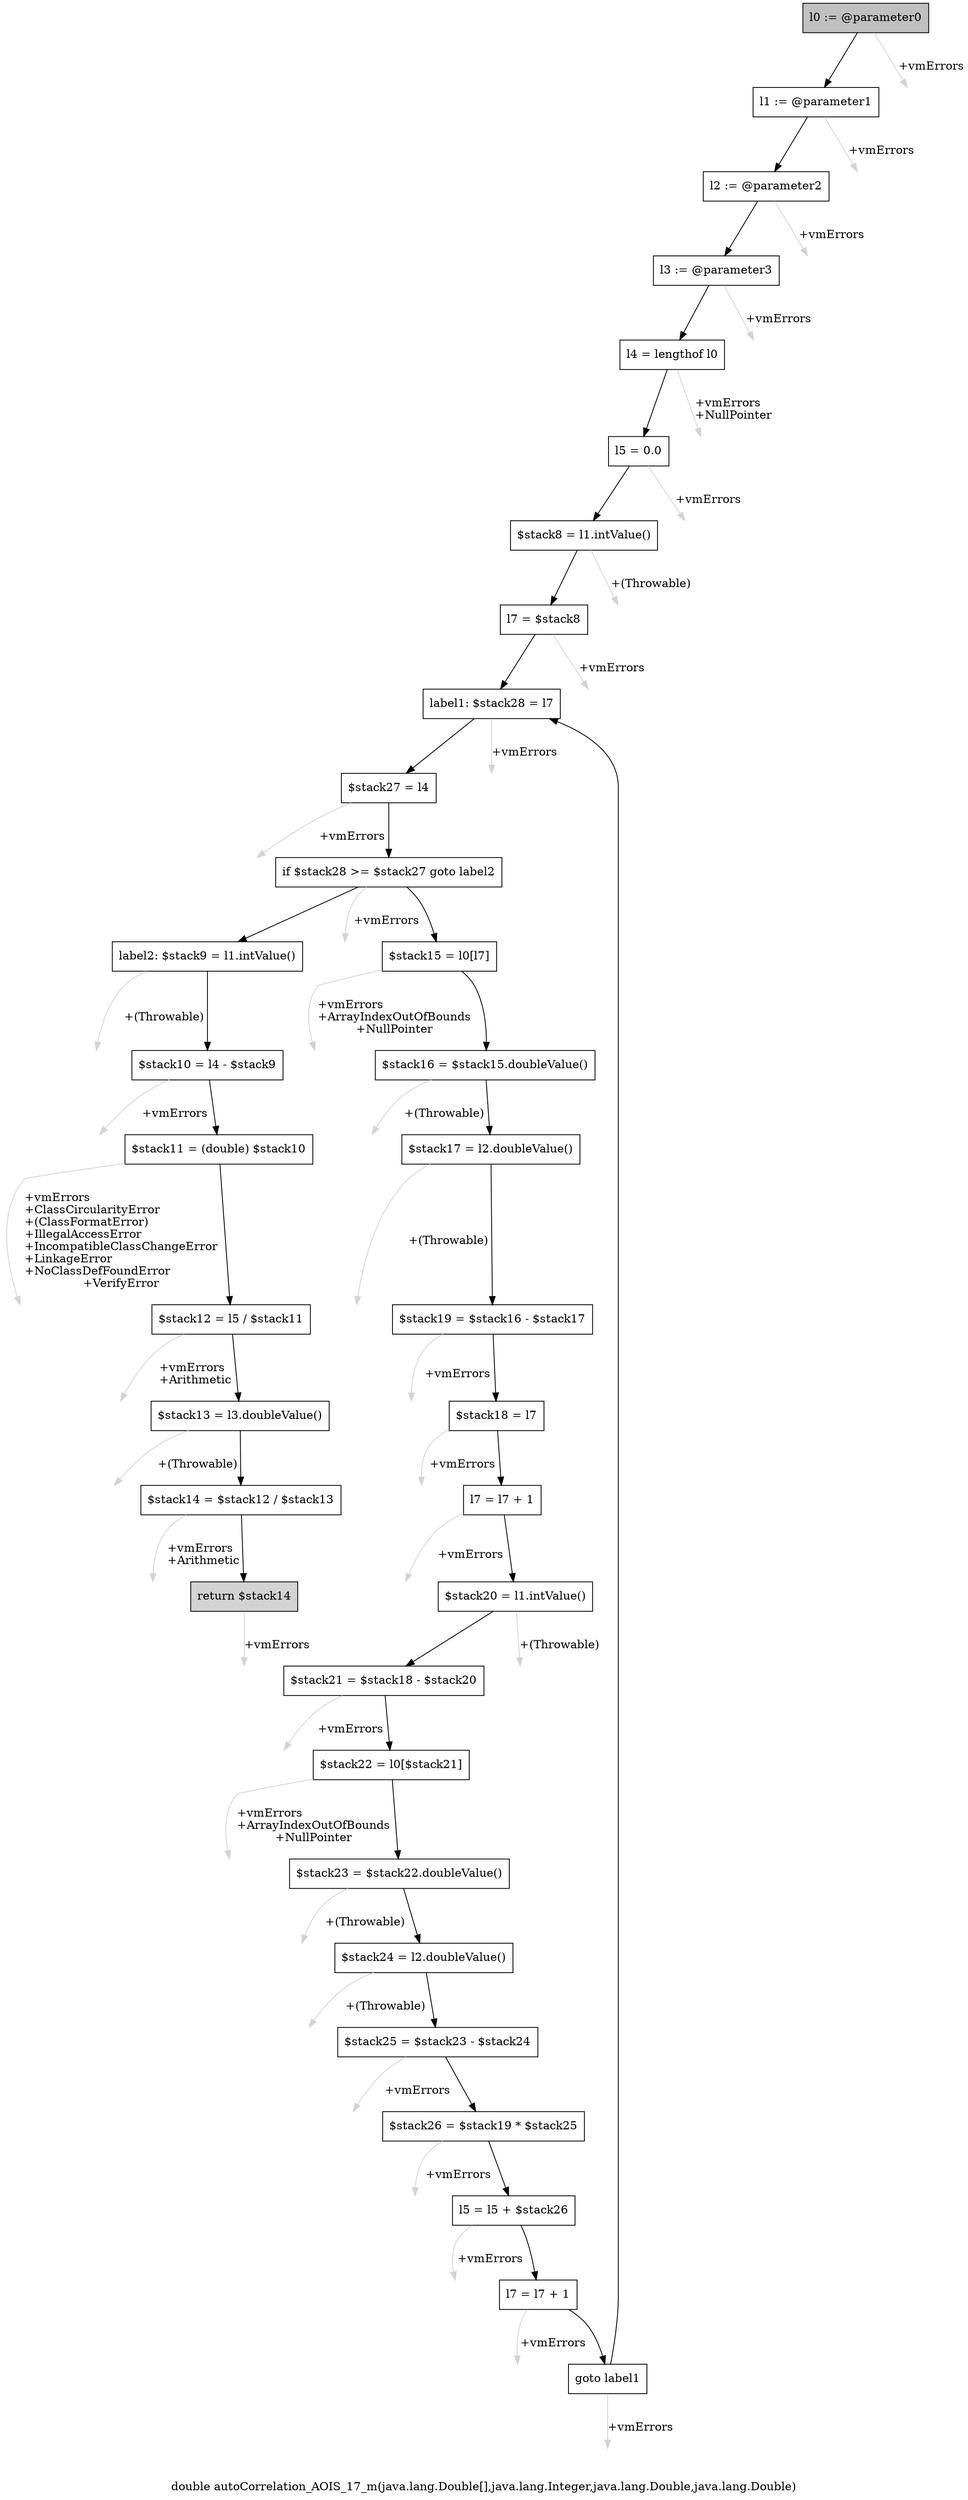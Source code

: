 digraph "double autoCorrelation_AOIS_17_m(java.lang.Double[],java.lang.Integer,java.lang.Double,java.lang.Double)" {
    label="double autoCorrelation_AOIS_17_m(java.lang.Double[],java.lang.Integer,java.lang.Double,java.lang.Double)";
    node [shape=box];
    "0" [style=filled,fillcolor=gray,label="l0 := @parameter0",];
    "1" [label="l1 := @parameter1",];
    "0"->"1" [color=black,];
    "34" [style=invis,label="Esc",];
    "0"->"34" [color=lightgray,label="\l+vmErrors",];
    "2" [label="l2 := @parameter2",];
    "1"->"2" [color=black,];
    "35" [style=invis,label="Esc",];
    "1"->"35" [color=lightgray,label="\l+vmErrors",];
    "3" [label="l3 := @parameter3",];
    "2"->"3" [color=black,];
    "36" [style=invis,label="Esc",];
    "2"->"36" [color=lightgray,label="\l+vmErrors",];
    "4" [label="l4 = lengthof l0",];
    "3"->"4" [color=black,];
    "37" [style=invis,label="Esc",];
    "3"->"37" [color=lightgray,label="\l+vmErrors",];
    "5" [label="l5 = 0.0",];
    "4"->"5" [color=black,];
    "38" [style=invis,label="Esc",];
    "4"->"38" [color=lightgray,label="\l+vmErrors\l+NullPointer",];
    "6" [label="$stack8 = l1.intValue()",];
    "5"->"6" [color=black,];
    "39" [style=invis,label="Esc",];
    "5"->"39" [color=lightgray,label="\l+vmErrors",];
    "7" [label="l7 = $stack8",];
    "6"->"7" [color=black,];
    "40" [style=invis,label="Esc",];
    "6"->"40" [color=lightgray,label="\l+(Throwable)",];
    "8" [label="label1: $stack28 = l7",];
    "7"->"8" [color=black,];
    "41" [style=invis,label="Esc",];
    "7"->"41" [color=lightgray,label="\l+vmErrors",];
    "9" [label="$stack27 = l4",];
    "8"->"9" [color=black,];
    "42" [style=invis,label="Esc",];
    "8"->"42" [color=lightgray,label="\l+vmErrors",];
    "10" [label="if $stack28 >= $stack27 goto label2",];
    "9"->"10" [color=black,];
    "43" [style=invis,label="Esc",];
    "9"->"43" [color=lightgray,label="\l+vmErrors",];
    "11" [label="$stack15 = l0[l7]",];
    "10"->"11" [color=black,];
    "27" [label="label2: $stack9 = l1.intValue()",];
    "10"->"27" [color=black,];
    "44" [style=invis,label="Esc",];
    "10"->"44" [color=lightgray,label="\l+vmErrors",];
    "12" [label="$stack16 = $stack15.doubleValue()",];
    "11"->"12" [color=black,];
    "45" [style=invis,label="Esc",];
    "11"->"45" [color=lightgray,label="\l+vmErrors\l+ArrayIndexOutOfBounds\l+NullPointer",];
    "13" [label="$stack17 = l2.doubleValue()",];
    "12"->"13" [color=black,];
    "46" [style=invis,label="Esc",];
    "12"->"46" [color=lightgray,label="\l+(Throwable)",];
    "14" [label="$stack19 = $stack16 - $stack17",];
    "13"->"14" [color=black,];
    "47" [style=invis,label="Esc",];
    "13"->"47" [color=lightgray,label="\l+(Throwable)",];
    "15" [label="$stack18 = l7",];
    "14"->"15" [color=black,];
    "48" [style=invis,label="Esc",];
    "14"->"48" [color=lightgray,label="\l+vmErrors",];
    "16" [label="l7 = l7 + 1",];
    "15"->"16" [color=black,];
    "49" [style=invis,label="Esc",];
    "15"->"49" [color=lightgray,label="\l+vmErrors",];
    "17" [label="$stack20 = l1.intValue()",];
    "16"->"17" [color=black,];
    "50" [style=invis,label="Esc",];
    "16"->"50" [color=lightgray,label="\l+vmErrors",];
    "18" [label="$stack21 = $stack18 - $stack20",];
    "17"->"18" [color=black,];
    "51" [style=invis,label="Esc",];
    "17"->"51" [color=lightgray,label="\l+(Throwable)",];
    "19" [label="$stack22 = l0[$stack21]",];
    "18"->"19" [color=black,];
    "52" [style=invis,label="Esc",];
    "18"->"52" [color=lightgray,label="\l+vmErrors",];
    "20" [label="$stack23 = $stack22.doubleValue()",];
    "19"->"20" [color=black,];
    "53" [style=invis,label="Esc",];
    "19"->"53" [color=lightgray,label="\l+vmErrors\l+ArrayIndexOutOfBounds\l+NullPointer",];
    "21" [label="$stack24 = l2.doubleValue()",];
    "20"->"21" [color=black,];
    "54" [style=invis,label="Esc",];
    "20"->"54" [color=lightgray,label="\l+(Throwable)",];
    "22" [label="$stack25 = $stack23 - $stack24",];
    "21"->"22" [color=black,];
    "55" [style=invis,label="Esc",];
    "21"->"55" [color=lightgray,label="\l+(Throwable)",];
    "23" [label="$stack26 = $stack19 * $stack25",];
    "22"->"23" [color=black,];
    "56" [style=invis,label="Esc",];
    "22"->"56" [color=lightgray,label="\l+vmErrors",];
    "24" [label="l5 = l5 + $stack26",];
    "23"->"24" [color=black,];
    "57" [style=invis,label="Esc",];
    "23"->"57" [color=lightgray,label="\l+vmErrors",];
    "25" [label="l7 = l7 + 1",];
    "24"->"25" [color=black,];
    "58" [style=invis,label="Esc",];
    "24"->"58" [color=lightgray,label="\l+vmErrors",];
    "26" [label="goto label1",];
    "25"->"26" [color=black,];
    "59" [style=invis,label="Esc",];
    "25"->"59" [color=lightgray,label="\l+vmErrors",];
    "26"->"8" [color=black,];
    "60" [style=invis,label="Esc",];
    "26"->"60" [color=lightgray,label="\l+vmErrors",];
    "28" [label="$stack10 = l4 - $stack9",];
    "27"->"28" [color=black,];
    "61" [style=invis,label="Esc",];
    "27"->"61" [color=lightgray,label="\l+(Throwable)",];
    "29" [label="$stack11 = (double) $stack10",];
    "28"->"29" [color=black,];
    "62" [style=invis,label="Esc",];
    "28"->"62" [color=lightgray,label="\l+vmErrors",];
    "30" [label="$stack12 = l5 / $stack11",];
    "29"->"30" [color=black,];
    "63" [style=invis,label="Esc",];
    "29"->"63" [color=lightgray,label="\l+vmErrors\l+ClassCircularityError\l+(ClassFormatError)\l+IllegalAccessError\l+IncompatibleClassChangeError\l+LinkageError\l+NoClassDefFoundError\l+VerifyError",];
    "31" [label="$stack13 = l3.doubleValue()",];
    "30"->"31" [color=black,];
    "64" [style=invis,label="Esc",];
    "30"->"64" [color=lightgray,label="\l+vmErrors\l+Arithmetic",];
    "32" [label="$stack14 = $stack12 / $stack13",];
    "31"->"32" [color=black,];
    "65" [style=invis,label="Esc",];
    "31"->"65" [color=lightgray,label="\l+(Throwable)",];
    "33" [style=filled,fillcolor=lightgray,label="return $stack14",];
    "32"->"33" [color=black,];
    "66" [style=invis,label="Esc",];
    "32"->"66" [color=lightgray,label="\l+vmErrors\l+Arithmetic",];
    "67" [style=invis,label="Esc",];
    "33"->"67" [color=lightgray,label="\l+vmErrors",];
}

